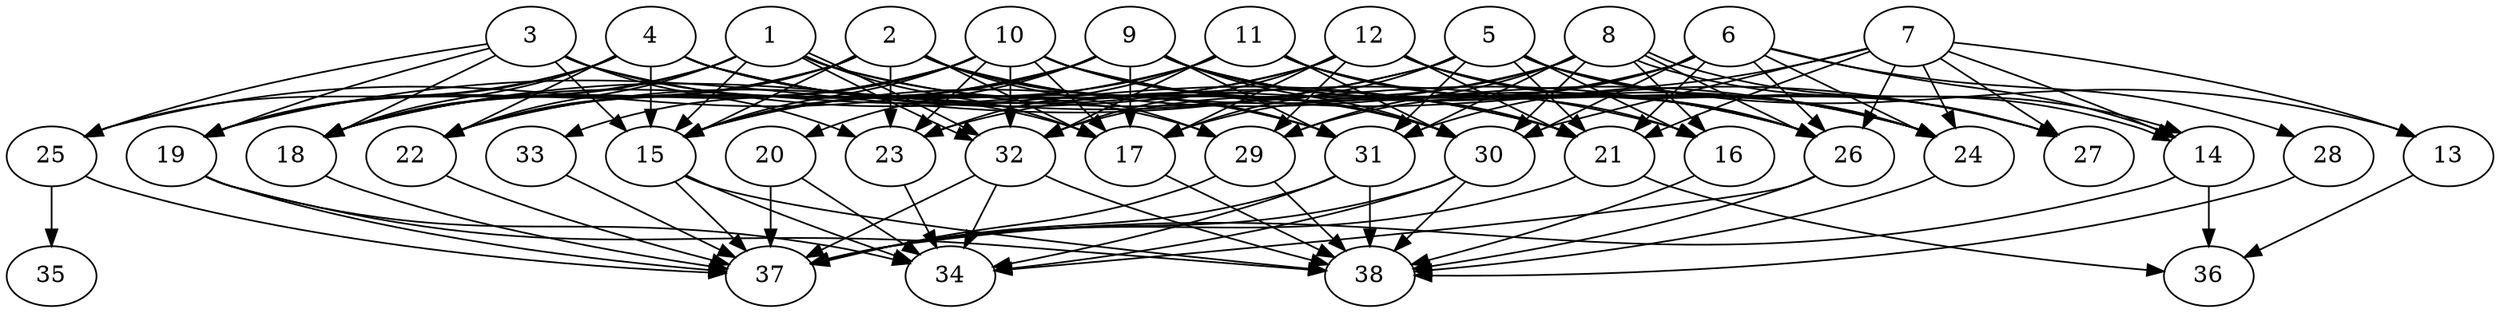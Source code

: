 // DAG (tier=3-complex, mode=compute, n=38, ccr=0.461, fat=0.744, density=0.714, regular=0.391, jump=0.294, mindata=1048576, maxdata=16777216)
// DAG automatically generated by daggen at Sun Aug 24 16:33:34 2025
// /home/ermia/Project/Environments/daggen/bin/daggen --dot --ccr 0.461 --fat 0.744 --regular 0.391 --density 0.714 --jump 0.294 --mindata 1048576 --maxdata 16777216 -n 38 
digraph G {
  1 [size="79222246368094848", alpha="0.02", expect_size="39611123184047424"]
  1 -> 15 [size ="1669632163315712"]
  1 -> 17 [size ="1669632163315712"]
  1 -> 18 [size ="1669632163315712"]
  1 -> 19 [size ="1669632163315712"]
  1 -> 22 [size ="1669632163315712"]
  1 -> 26 [size ="1669632163315712"]
  1 -> 30 [size ="1669632163315712"]
  1 -> 32 [size ="1669632163315712"]
  1 -> 32 [size ="1669632163315712"]
  2 [size="426776002022992512", alpha="0.08", expect_size="213388001011496256"]
  2 -> 15 [size ="873435420950528"]
  2 -> 17 [size ="873435420950528"]
  2 -> 18 [size ="873435420950528"]
  2 -> 19 [size ="873435420950528"]
  2 -> 22 [size ="873435420950528"]
  2 -> 23 [size ="873435420950528"]
  2 -> 24 [size ="873435420950528"]
  2 -> 29 [size ="873435420950528"]
  2 -> 30 [size ="873435420950528"]
  2 -> 31 [size ="873435420950528"]
  3 [size="133462193364597456", alpha="0.02", expect_size="66731096682298728"]
  3 -> 15 [size ="71182111997952"]
  3 -> 17 [size ="71182111997952"]
  3 -> 18 [size ="71182111997952"]
  3 -> 19 [size ="71182111997952"]
  3 -> 21 [size ="71182111997952"]
  3 -> 23 [size ="71182111997952"]
  3 -> 25 [size ="71182111997952"]
  4 [size="40559028855123936", alpha="0.08", expect_size="20279514427561968"]
  4 -> 15 [size ="1301717756936192"]
  4 -> 16 [size ="1301717756936192"]
  4 -> 18 [size ="1301717756936192"]
  4 -> 19 [size ="1301717756936192"]
  4 -> 21 [size ="1301717756936192"]
  4 -> 22 [size ="1301717756936192"]
  4 -> 25 [size ="1301717756936192"]
  4 -> 29 [size ="1301717756936192"]
  4 -> 31 [size ="1301717756936192"]
  5 [size="1124118219940652288", alpha="0.15", expect_size="562059109970326144"]
  5 -> 13 [size ="1263135126192128"]
  5 -> 16 [size ="1263135126192128"]
  5 -> 17 [size ="1263135126192128"]
  5 -> 18 [size ="1263135126192128"]
  5 -> 19 [size ="1263135126192128"]
  5 -> 21 [size ="1263135126192128"]
  5 -> 24 [size ="1263135126192128"]
  5 -> 27 [size ="1263135126192128"]
  5 -> 31 [size ="1263135126192128"]
  6 [size="670617228582191", alpha="0.11", expect_size="335308614291095"]
  6 -> 14 [size ="15310895710208"]
  6 -> 17 [size ="15310895710208"]
  6 -> 21 [size ="15310895710208"]
  6 -> 23 [size ="15310895710208"]
  6 -> 24 [size ="15310895710208"]
  6 -> 26 [size ="15310895710208"]
  6 -> 28 [size ="15310895710208"]
  6 -> 29 [size ="15310895710208"]
  6 -> 30 [size ="15310895710208"]
  7 [size="30615931025676732", alpha="0.05", expect_size="15307965512838366"]
  7 -> 13 [size ="1036169215213568"]
  7 -> 14 [size ="1036169215213568"]
  7 -> 21 [size ="1036169215213568"]
  7 -> 24 [size ="1036169215213568"]
  7 -> 26 [size ="1036169215213568"]
  7 -> 27 [size ="1036169215213568"]
  7 -> 30 [size ="1036169215213568"]
  7 -> 31 [size ="1036169215213568"]
  8 [size="61651818093888632", alpha="0.14", expect_size="30825909046944316"]
  8 -> 14 [size ="1573079050354688"]
  8 -> 14 [size ="1573079050354688"]
  8 -> 15 [size ="1573079050354688"]
  8 -> 16 [size ="1573079050354688"]
  8 -> 26 [size ="1573079050354688"]
  8 -> 29 [size ="1573079050354688"]
  8 -> 30 [size ="1573079050354688"]
  8 -> 31 [size ="1573079050354688"]
  8 -> 32 [size ="1573079050354688"]
  9 [size="10743928654711342", alpha="0.17", expect_size="5371964327355671"]
  9 -> 15 [size ="212999516192768"]
  9 -> 17 [size ="212999516192768"]
  9 -> 20 [size ="212999516192768"]
  9 -> 21 [size ="212999516192768"]
  9 -> 22 [size ="212999516192768"]
  9 -> 24 [size ="212999516192768"]
  9 -> 25 [size ="212999516192768"]
  9 -> 26 [size ="212999516192768"]
  9 -> 30 [size ="212999516192768"]
  9 -> 31 [size ="212999516192768"]
  10 [size="86973012003409632", alpha="0.19", expect_size="43486506001704816"]
  10 -> 15 [size ="1493695136268288"]
  10 -> 17 [size ="1493695136268288"]
  10 -> 18 [size ="1493695136268288"]
  10 -> 22 [size ="1493695136268288"]
  10 -> 23 [size ="1493695136268288"]
  10 -> 26 [size ="1493695136268288"]
  10 -> 27 [size ="1493695136268288"]
  10 -> 30 [size ="1493695136268288"]
  10 -> 32 [size ="1493695136268288"]
  10 -> 33 [size ="1493695136268288"]
  11 [size="25139530627371480", alpha="0.06", expect_size="12569765313685740"]
  11 -> 15 [size ="710166139895808"]
  11 -> 16 [size ="710166139895808"]
  11 -> 18 [size ="710166139895808"]
  11 -> 23 [size ="710166139895808"]
  11 -> 24 [size ="710166139895808"]
  11 -> 26 [size ="710166139895808"]
  11 -> 30 [size ="710166139895808"]
  11 -> 32 [size ="710166139895808"]
  12 [size="3545450781469891887104", alpha="0.13", expect_size="1772725390734945943552"]
  12 -> 15 [size ="1860105716891648"]
  12 -> 17 [size ="1860105716891648"]
  12 -> 21 [size ="1860105716891648"]
  12 -> 22 [size ="1860105716891648"]
  12 -> 24 [size ="1860105716891648"]
  12 -> 26 [size ="1860105716891648"]
  12 -> 27 [size ="1860105716891648"]
  12 -> 29 [size ="1860105716891648"]
  12 -> 32 [size ="1860105716891648"]
  13 [size="12295936312644468736", alpha="0.02", expect_size="6147968156322234368"]
  13 -> 36 [size ="42618457161728"]
  14 [size="11781255911395558", alpha="0.14", expect_size="5890627955697779"]
  14 -> 36 [size ="14905625280512"]
  14 -> 37 [size ="14905625280512"]
  15 [size="19768529516494896", alpha="0.08", expect_size="9884264758247448"]
  15 -> 34 [size ="848619804557312"]
  15 -> 37 [size ="848619804557312"]
  15 -> 38 [size ="848619804557312"]
  16 [size="2805951149528345214976", alpha="0.02", expect_size="1402975574764172607488"]
  16 -> 38 [size ="1591512513118208"]
  17 [size="765601086770408", alpha="0.16", expect_size="382800543385204"]
  17 -> 38 [size ="13338901741568"]
  18 [size="2353027594734069088256", alpha="0.06", expect_size="1176513797367034544128"]
  18 -> 37 [size ="1415276625133568"]
  19 [size="59403074304488624", alpha="0.12", expect_size="29701537152244312"]
  19 -> 34 [size ="1133836771524608"]
  19 -> 37 [size ="1133836771524608"]
  19 -> 38 [size ="1133836771524608"]
  20 [size="1611396945326507032576", alpha="0.15", expect_size="805698472663253516288"]
  20 -> 34 [size ="1099575389585408"]
  20 -> 37 [size ="1099575389585408"]
  21 [size="1942608137498795264", alpha="0.13", expect_size="971304068749397632"]
  21 -> 36 [size ="969408512000000"]
  21 -> 37 [size ="969408512000000"]
  22 [size="2762178620517297160192", alpha="0.08", expect_size="1381089310258648580096"]
  22 -> 37 [size ="1574917564792832"]
  23 [size="31356571767323232", alpha="0.12", expect_size="15678285883661616"]
  23 -> 34 [size ="1416802470985728"]
  24 [size="39042514237828312", alpha="0.11", expect_size="19521257118914156"]
  24 -> 38 [size ="658056509652992"]
  25 [size="3125555483586156032", alpha="0.12", expect_size="1562777741793078016"]
  25 -> 35 [size ="1481853315842048"]
  25 -> 37 [size ="1481853315842048"]
  26 [size="1019121996984953856", alpha="0.11", expect_size="509560998492476928"]
  26 -> 34 [size ="1673184445202432"]
  26 -> 38 [size ="1673184445202432"]
  27 [size="61376294864255896", alpha="0.11", expect_size="30688147432127948"]
  28 [size="1963207299153996546048", alpha="0.07", expect_size="981603649576998273024"]
  28 -> 38 [size ="1254298088374272"]
  29 [size="1880909524652377600", alpha="0.16", expect_size="940454762326188800"]
  29 -> 37 [size ="2194445390839808"]
  29 -> 38 [size ="2194445390839808"]
  30 [size="30451639319371744", alpha="0.09", expect_size="15225819659685872"]
  30 -> 34 [size ="1110937448742912"]
  30 -> 37 [size ="1110937448742912"]
  30 -> 38 [size ="1110937448742912"]
  31 [size="9573459795171504", alpha="0.02", expect_size="4786729897585752"]
  31 -> 34 [size ="876862670635008"]
  31 -> 37 [size ="876862670635008"]
  31 -> 38 [size ="876862670635008"]
  32 [size="5211929642878801920", alpha="0.15", expect_size="2605964821439400960"]
  32 -> 34 [size ="2121524337180672"]
  32 -> 37 [size ="2121524337180672"]
  32 -> 38 [size ="2121524337180672"]
  33 [size="29959139686966300", alpha="0.06", expect_size="14979569843483150"]
  33 -> 37 [size ="477538497331200"]
  34 [size="8525671009615872000", alpha="0.19", expect_size="4262835504807936000"]
  35 [size="1830949900282444644352", alpha="0.09", expect_size="915474950141222322176"]
  36 [size="15944810750708780", alpha="0.06", expect_size="7972405375354390"]
  37 [size="119348020004551520", alpha="0.13", expect_size="59674010002275760"]
  38 [size="49060052467712000000", alpha="0.15", expect_size="24530026233856000000"]
}